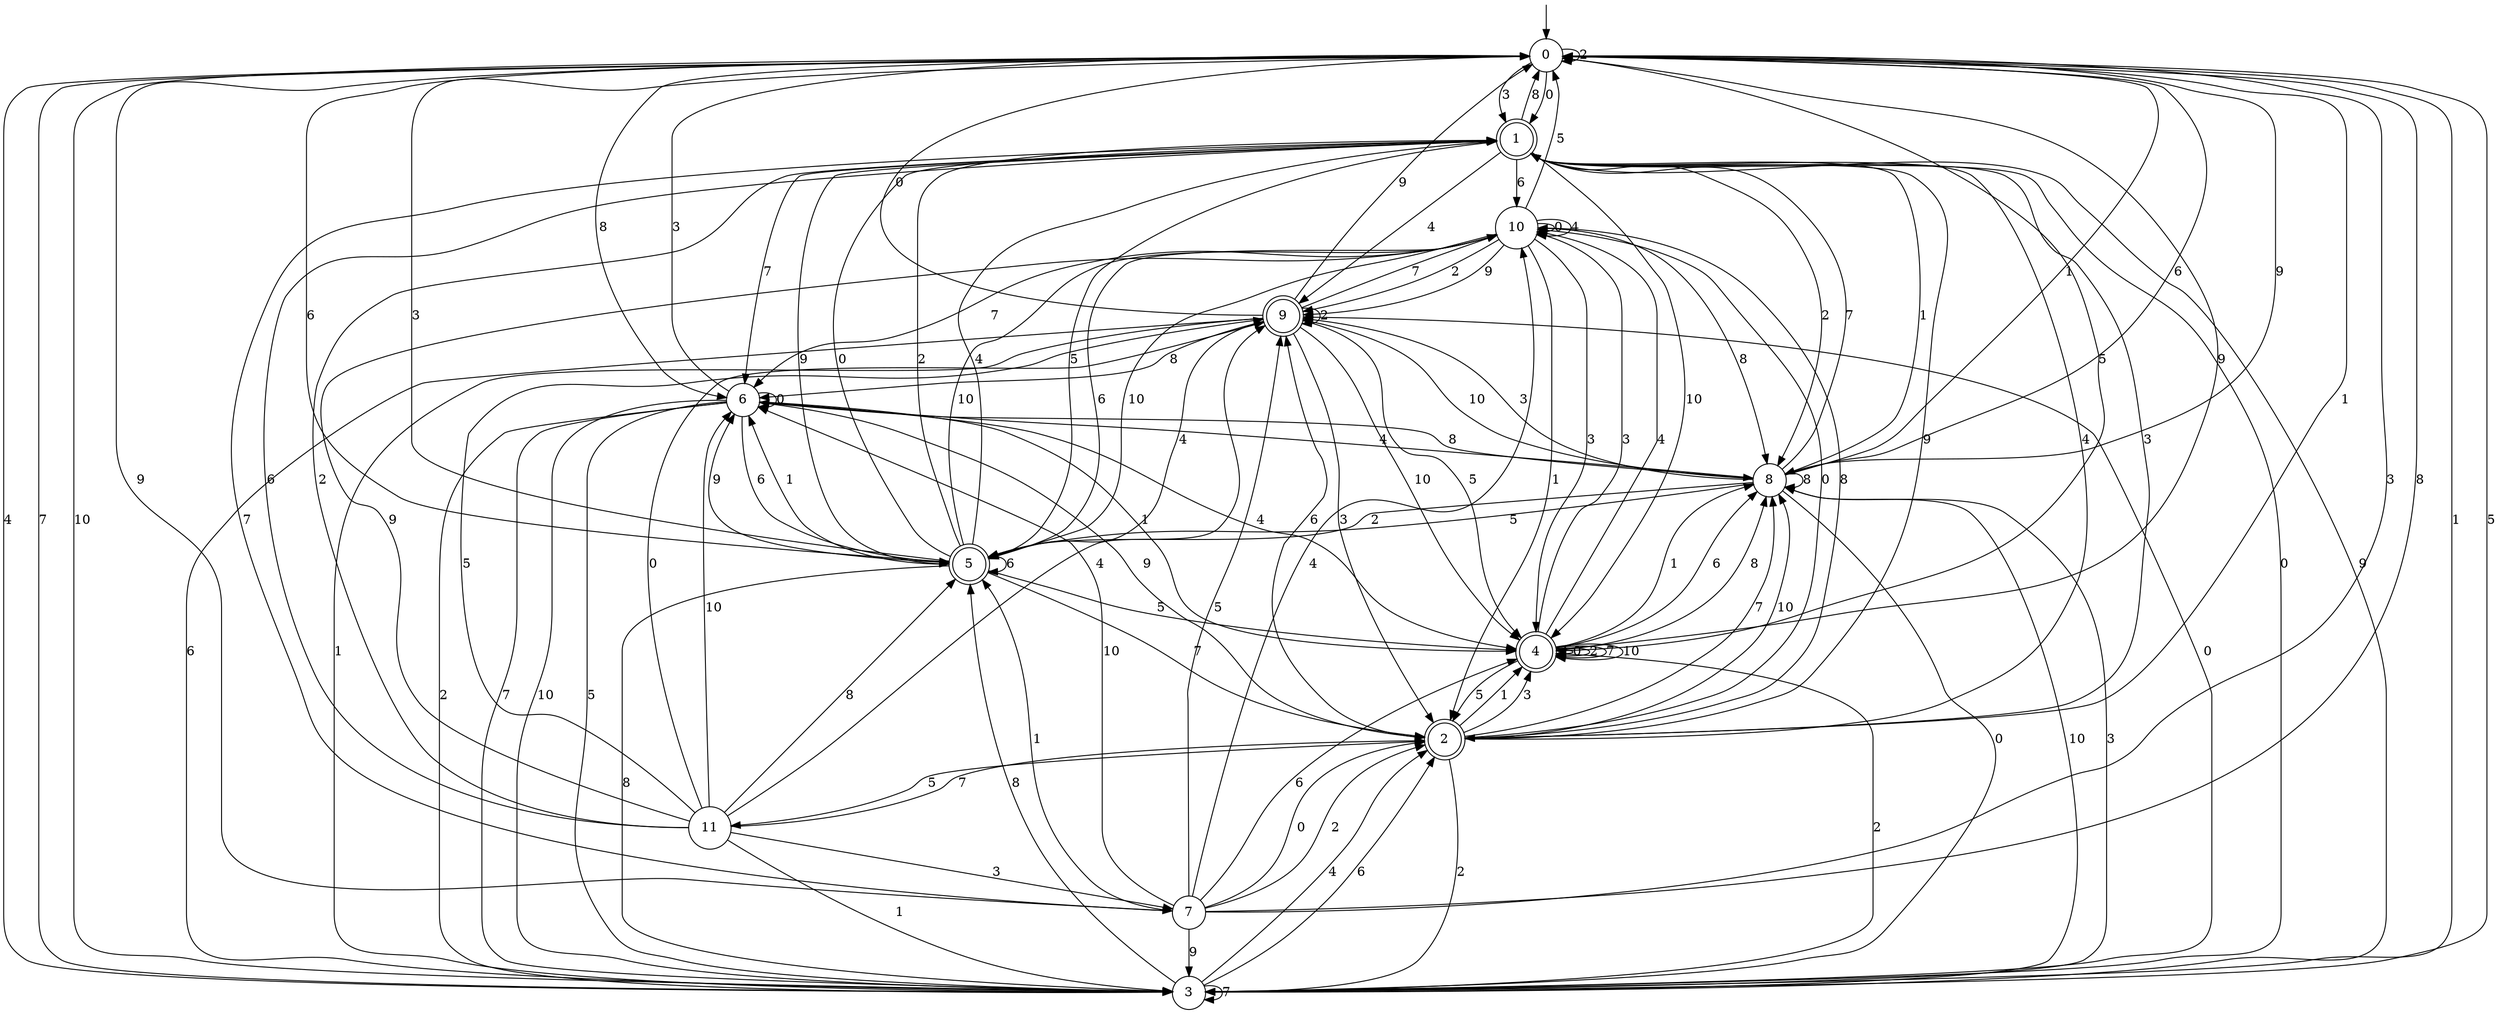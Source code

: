 digraph g {

	s0 [shape="circle" label="0"];
	s1 [shape="doublecircle" label="1"];
	s2 [shape="doublecircle" label="2"];
	s3 [shape="circle" label="3"];
	s4 [shape="doublecircle" label="4"];
	s5 [shape="doublecircle" label="5"];
	s6 [shape="circle" label="6"];
	s7 [shape="circle" label="7"];
	s8 [shape="circle" label="8"];
	s9 [shape="doublecircle" label="9"];
	s10 [shape="circle" label="10"];
	s11 [shape="circle" label="11"];
	s0 -> s1 [label="0"];
	s0 -> s2 [label="1"];
	s0 -> s0 [label="2"];
	s0 -> s1 [label="3"];
	s0 -> s3 [label="4"];
	s0 -> s4 [label="5"];
	s0 -> s5 [label="6"];
	s0 -> s3 [label="7"];
	s0 -> s6 [label="8"];
	s0 -> s7 [label="9"];
	s0 -> s3 [label="10"];
	s1 -> s3 [label="0"];
	s1 -> s8 [label="1"];
	s1 -> s8 [label="2"];
	s1 -> s2 [label="3"];
	s1 -> s9 [label="4"];
	s1 -> s5 [label="5"];
	s1 -> s10 [label="6"];
	s1 -> s6 [label="7"];
	s1 -> s0 [label="8"];
	s1 -> s5 [label="9"];
	s1 -> s4 [label="10"];
	s2 -> s10 [label="0"];
	s2 -> s4 [label="1"];
	s2 -> s3 [label="2"];
	s2 -> s4 [label="3"];
	s2 -> s1 [label="4"];
	s2 -> s11 [label="5"];
	s2 -> s9 [label="6"];
	s2 -> s8 [label="7"];
	s2 -> s10 [label="8"];
	s2 -> s1 [label="9"];
	s2 -> s8 [label="10"];
	s3 -> s9 [label="0"];
	s3 -> s0 [label="1"];
	s3 -> s4 [label="2"];
	s3 -> s8 [label="3"];
	s3 -> s2 [label="4"];
	s3 -> s0 [label="5"];
	s3 -> s2 [label="6"];
	s3 -> s3 [label="7"];
	s3 -> s5 [label="8"];
	s3 -> s1 [label="9"];
	s3 -> s8 [label="10"];
	s4 -> s4 [label="0"];
	s4 -> s8 [label="1"];
	s4 -> s4 [label="2"];
	s4 -> s10 [label="3"];
	s4 -> s10 [label="4"];
	s4 -> s2 [label="5"];
	s4 -> s8 [label="6"];
	s4 -> s4 [label="7"];
	s4 -> s8 [label="8"];
	s4 -> s0 [label="9"];
	s4 -> s4 [label="10"];
	s5 -> s1 [label="0"];
	s5 -> s6 [label="1"];
	s5 -> s1 [label="2"];
	s5 -> s0 [label="3"];
	s5 -> s1 [label="4"];
	s5 -> s4 [label="5"];
	s5 -> s5 [label="6"];
	s5 -> s2 [label="7"];
	s5 -> s3 [label="8"];
	s5 -> s6 [label="9"];
	s5 -> s10 [label="10"];
	s6 -> s6 [label="0"];
	s6 -> s4 [label="1"];
	s6 -> s3 [label="2"];
	s6 -> s0 [label="3"];
	s6 -> s4 [label="4"];
	s6 -> s3 [label="5"];
	s6 -> s5 [label="6"];
	s6 -> s3 [label="7"];
	s6 -> s8 [label="8"];
	s6 -> s2 [label="9"];
	s6 -> s3 [label="10"];
	s7 -> s2 [label="0"];
	s7 -> s5 [label="1"];
	s7 -> s2 [label="2"];
	s7 -> s0 [label="3"];
	s7 -> s10 [label="4"];
	s7 -> s9 [label="5"];
	s7 -> s4 [label="6"];
	s7 -> s1 [label="7"];
	s7 -> s0 [label="8"];
	s7 -> s3 [label="9"];
	s7 -> s6 [label="10"];
	s8 -> s3 [label="0"];
	s8 -> s0 [label="1"];
	s8 -> s5 [label="2"];
	s8 -> s9 [label="3"];
	s8 -> s6 [label="4"];
	s8 -> s5 [label="5"];
	s8 -> s0 [label="6"];
	s8 -> s1 [label="7"];
	s8 -> s8 [label="8"];
	s8 -> s0 [label="9"];
	s8 -> s9 [label="10"];
	s9 -> s0 [label="0"];
	s9 -> s3 [label="1"];
	s9 -> s9 [label="2"];
	s9 -> s2 [label="3"];
	s9 -> s5 [label="4"];
	s9 -> s4 [label="5"];
	s9 -> s3 [label="6"];
	s9 -> s10 [label="7"];
	s9 -> s6 [label="8"];
	s9 -> s0 [label="9"];
	s9 -> s4 [label="10"];
	s10 -> s10 [label="0"];
	s10 -> s2 [label="1"];
	s10 -> s9 [label="2"];
	s10 -> s4 [label="3"];
	s10 -> s10 [label="4"];
	s10 -> s0 [label="5"];
	s10 -> s5 [label="6"];
	s10 -> s6 [label="7"];
	s10 -> s8 [label="8"];
	s10 -> s9 [label="9"];
	s10 -> s5 [label="10"];
	s11 -> s9 [label="0"];
	s11 -> s3 [label="1"];
	s11 -> s1 [label="2"];
	s11 -> s7 [label="3"];
	s11 -> s9 [label="4"];
	s11 -> s9 [label="5"];
	s11 -> s1 [label="6"];
	s11 -> s2 [label="7"];
	s11 -> s5 [label="8"];
	s11 -> s10 [label="9"];
	s11 -> s6 [label="10"];

__start0 [label="" shape="none" width="0" height="0"];
__start0 -> s0;

}

